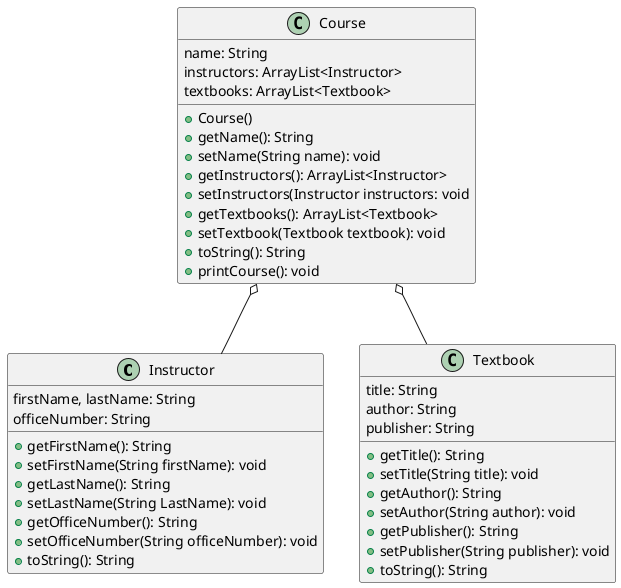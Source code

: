 @startuml
'https://plantuml.com/class-diagram

class Instructor{
firstName, lastName: String
officeNumber: String
+ getFirstName(): String
+ setFirstName(String firstName): void
+ getLastName(): String
+ setLastName(String LastName): void
+ getOfficeNumber(): String
+ setOfficeNumber(String officeNumber): void
+ toString(): String
}

class Textbook {
title: String
author: String
publisher: String
+ getTitle(): String
+ setTitle(String title): void
+ getAuthor(): String
+ setAuthor(String author): void
+ getPublisher(): String
+ setPublisher(String publisher): void
+ toString(): String
}

class Course {
name: String
instructors: ArrayList<Instructor>
textbooks: ArrayList<Textbook>
+ Course()
+ getName(): String
+ setName(String name): void
+ getInstructors(): ArrayList<Instructor>
+ setInstructors(Instructor instructors: void
+ getTextbooks(): ArrayList<Textbook>
+ setTextbook(Textbook textbook): void
+ toString(): String
+ printCourse(): void
}

Course o-- Textbook
Course o-- Instructor

@enduml